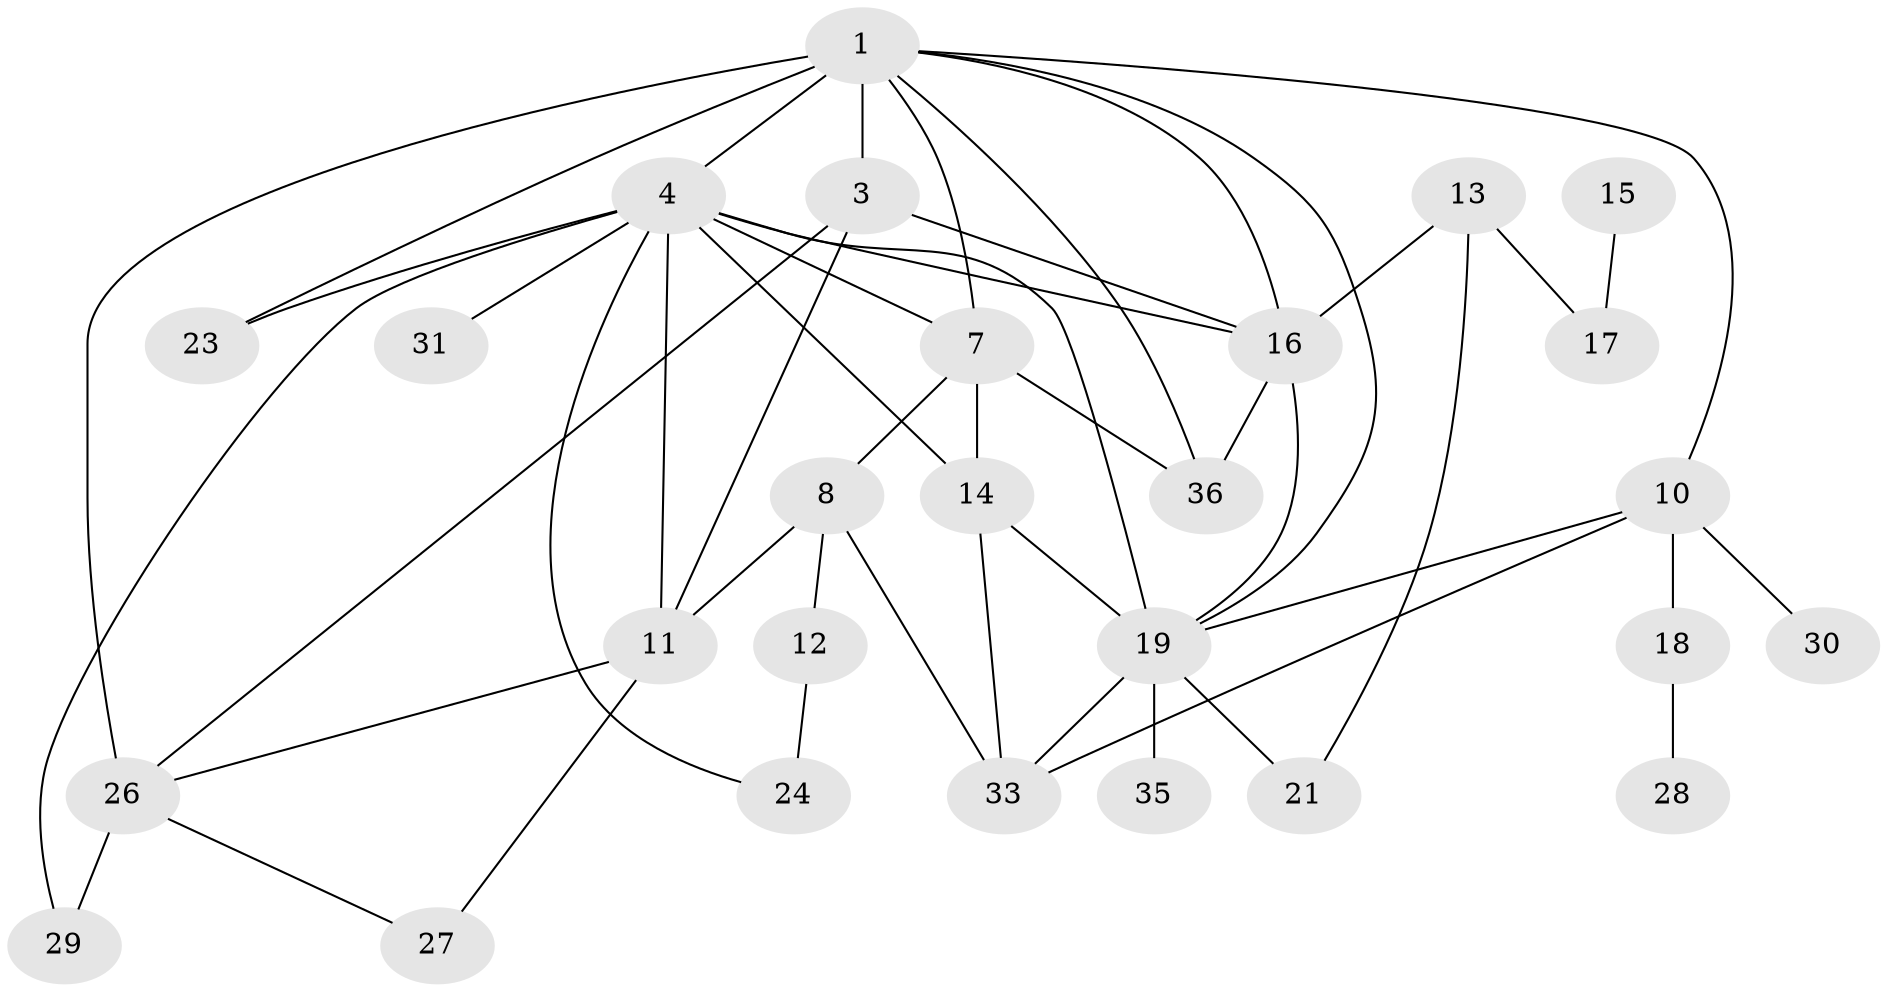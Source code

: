 // original degree distribution, {3: 0.20454545454545456, 0: 0.09090909090909091, 4: 0.14772727272727273, 1: 0.17045454545454544, 2: 0.2840909090909091, 5: 0.07954545454545454, 6: 0.022727272727272728}
// Generated by graph-tools (version 1.1) at 2025/47/03/04/25 22:47:53]
// undirected, 27 vertices, 48 edges
graph export_dot {
  node [color=gray90,style=filled];
  1;
  3;
  4;
  7;
  8;
  10;
  11;
  12;
  13;
  14;
  15;
  16;
  17;
  18;
  19;
  21;
  23;
  24;
  26;
  27;
  28;
  29;
  30;
  31;
  33;
  35;
  36;
  1 -- 3 [weight=2.0];
  1 -- 4 [weight=1.0];
  1 -- 7 [weight=1.0];
  1 -- 10 [weight=1.0];
  1 -- 16 [weight=1.0];
  1 -- 19 [weight=1.0];
  1 -- 23 [weight=1.0];
  1 -- 26 [weight=3.0];
  1 -- 36 [weight=1.0];
  3 -- 11 [weight=1.0];
  3 -- 16 [weight=1.0];
  3 -- 26 [weight=1.0];
  4 -- 7 [weight=1.0];
  4 -- 11 [weight=1.0];
  4 -- 14 [weight=1.0];
  4 -- 16 [weight=1.0];
  4 -- 19 [weight=1.0];
  4 -- 23 [weight=1.0];
  4 -- 24 [weight=1.0];
  4 -- 29 [weight=1.0];
  4 -- 31 [weight=1.0];
  7 -- 8 [weight=1.0];
  7 -- 14 [weight=1.0];
  7 -- 36 [weight=1.0];
  8 -- 11 [weight=1.0];
  8 -- 12 [weight=1.0];
  8 -- 33 [weight=1.0];
  10 -- 18 [weight=1.0];
  10 -- 19 [weight=1.0];
  10 -- 30 [weight=1.0];
  10 -- 33 [weight=1.0];
  11 -- 26 [weight=1.0];
  11 -- 27 [weight=1.0];
  12 -- 24 [weight=1.0];
  13 -- 16 [weight=2.0];
  13 -- 17 [weight=1.0];
  13 -- 21 [weight=1.0];
  14 -- 19 [weight=3.0];
  14 -- 33 [weight=2.0];
  15 -- 17 [weight=1.0];
  16 -- 19 [weight=1.0];
  16 -- 36 [weight=3.0];
  18 -- 28 [weight=1.0];
  19 -- 21 [weight=2.0];
  19 -- 33 [weight=1.0];
  19 -- 35 [weight=1.0];
  26 -- 27 [weight=1.0];
  26 -- 29 [weight=1.0];
}
